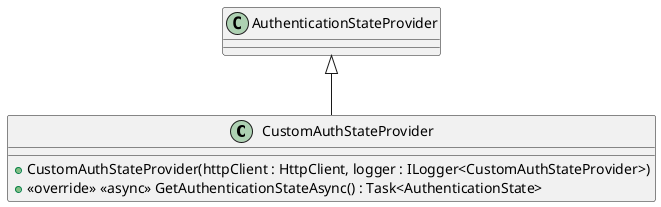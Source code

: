 @startuml CustomAuthStateProvider
class CustomAuthStateProvider  {
    + CustomAuthStateProvider(httpClient : HttpClient, logger : ILogger<CustomAuthStateProvider>)
    + <<override>> <<async>> GetAuthenticationStateAsync() : Task<AuthenticationState>
}
AuthenticationStateProvider <|-- CustomAuthStateProvider
@enduml